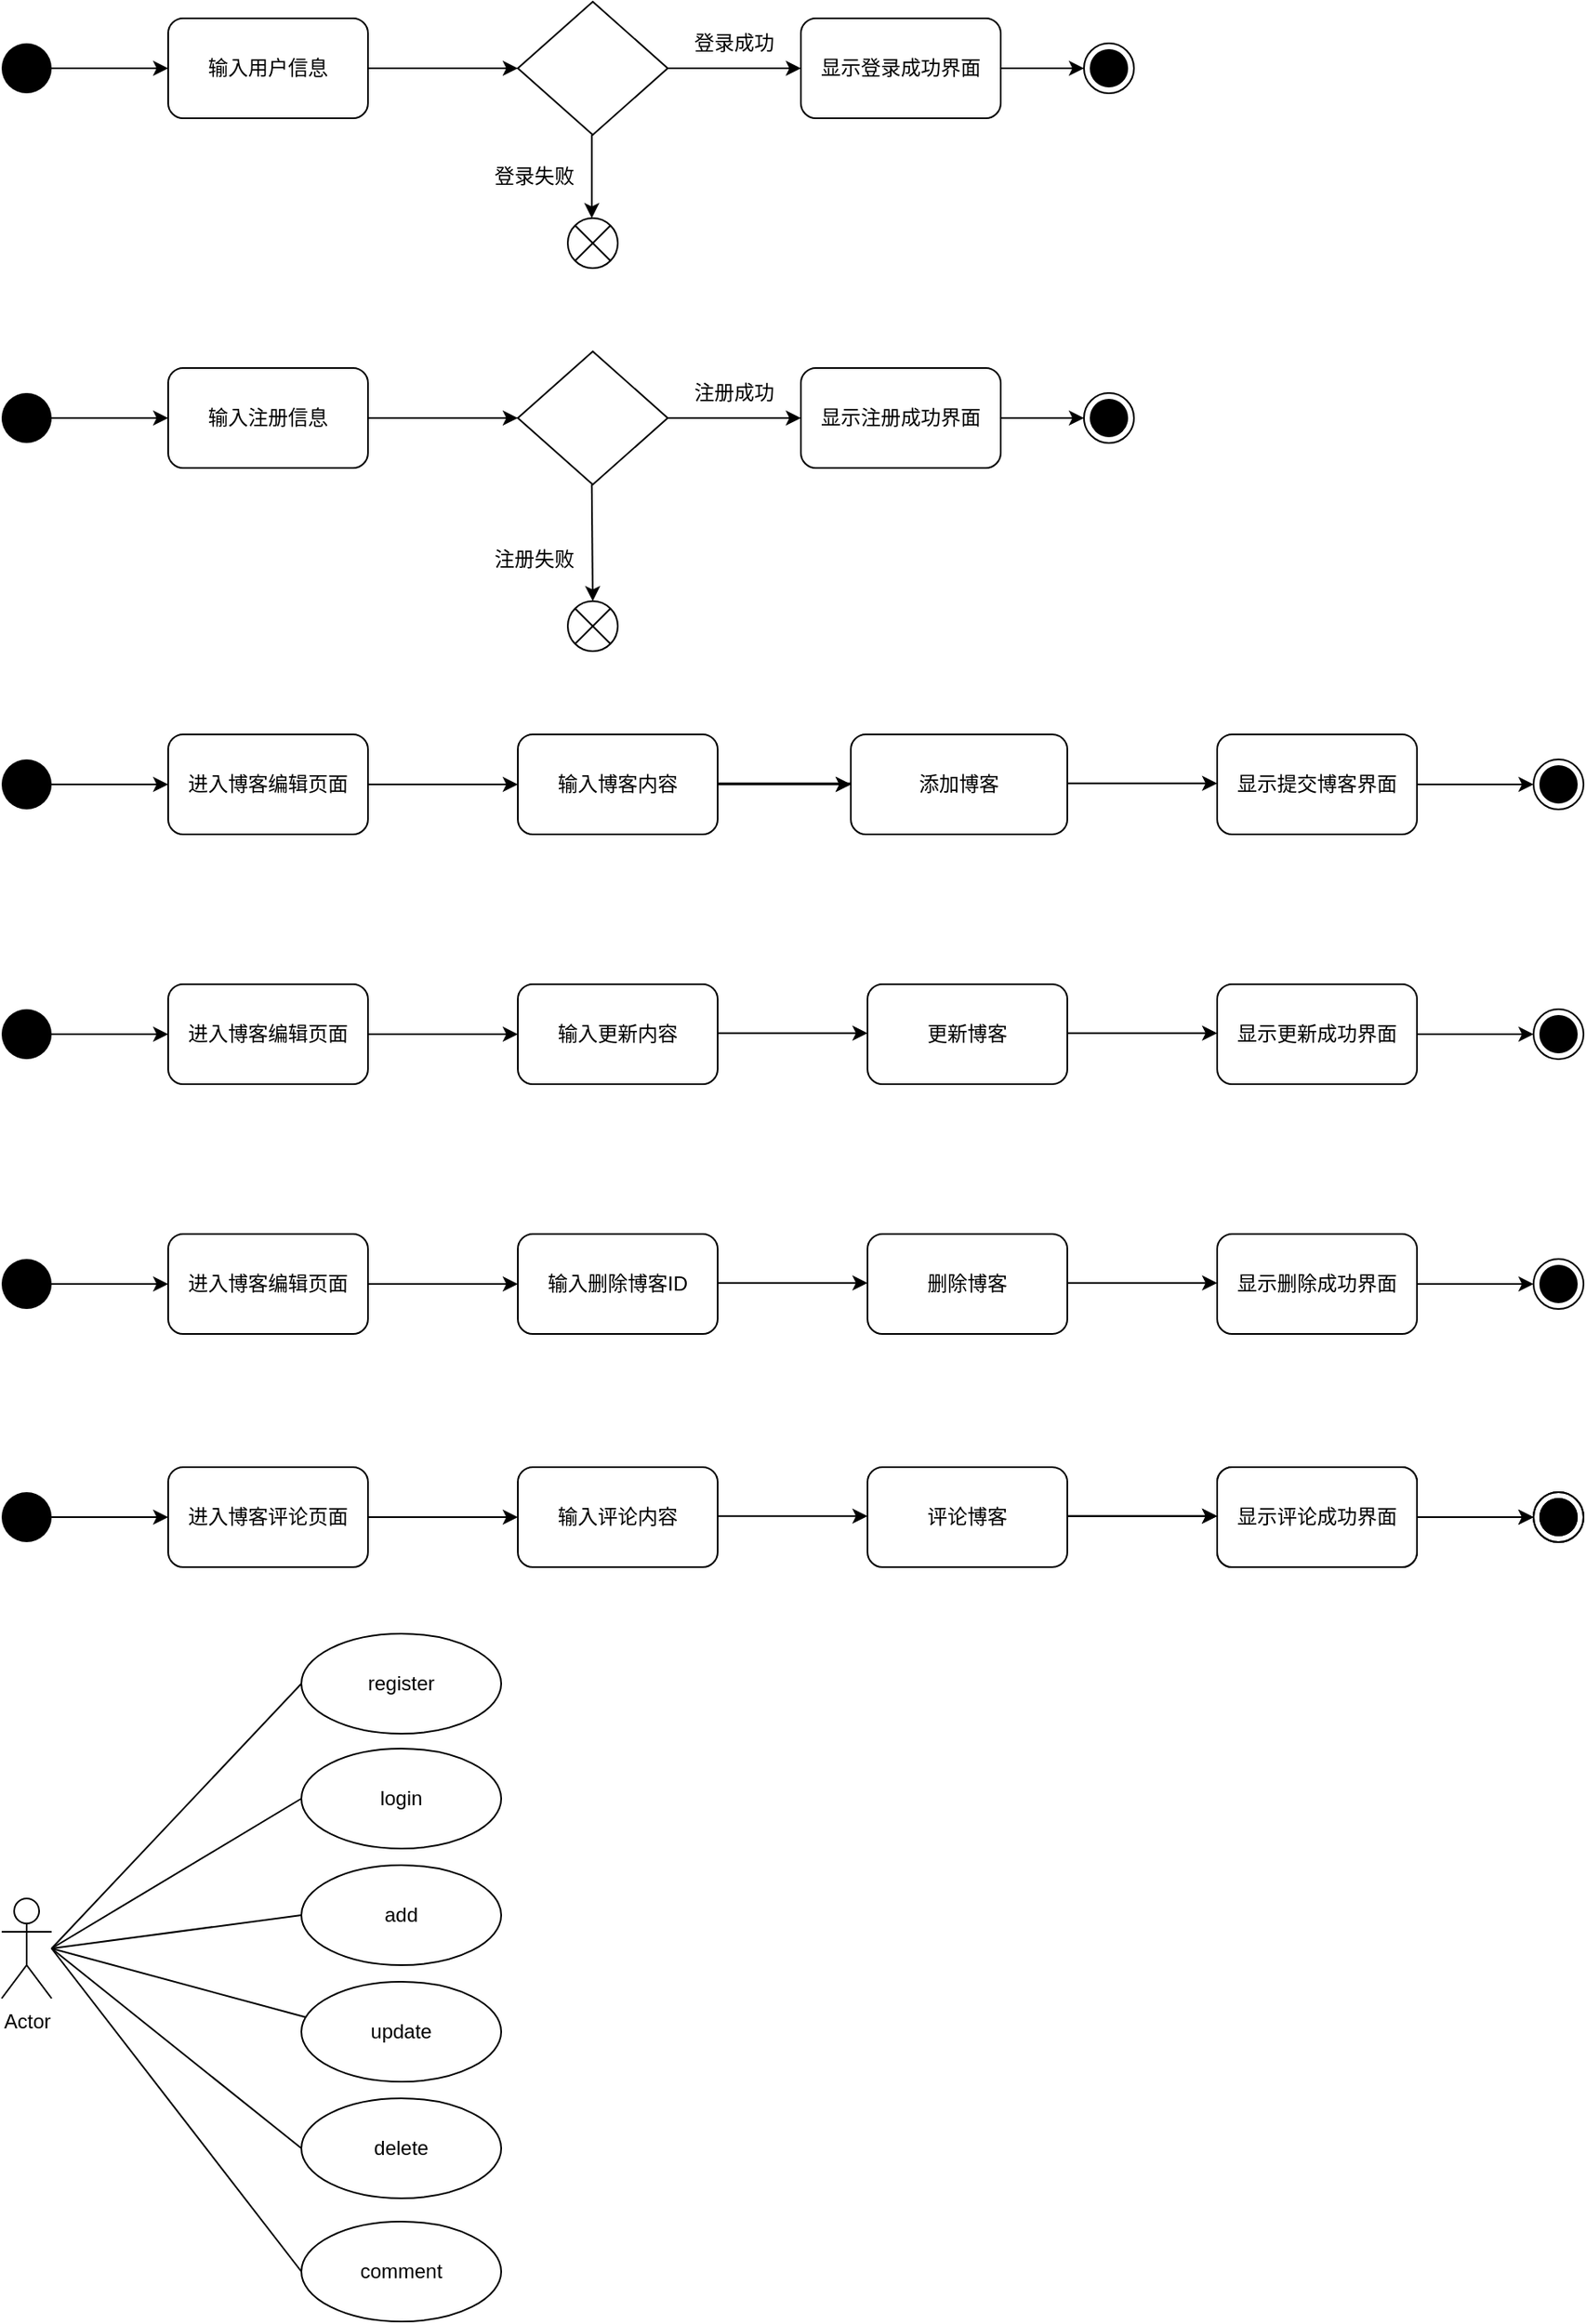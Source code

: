 <mxfile version="18.1.2" type="device"><diagram id="2aYQP6GOXKLm8PQVbCp5" name="Page-1"><mxGraphModel dx="194" dy="567" grid="1" gridSize="10" guides="1" tooltips="1" connect="1" arrows="1" fold="1" page="1" pageScale="1" pageWidth="827" pageHeight="1169" math="0" shadow="0"><root><mxCell id="0"/><mxCell id="1" parent="0"/><mxCell id="UE6VuSdnq4Q2Jzbc7lMi-77" value="Actor" style="shape=umlActor;verticalLabelPosition=bottom;verticalAlign=top;html=1;outlineConnect=0;" vertex="1" parent="1"><mxGeometry x="1200" y="1219" width="30" height="60" as="geometry"/></mxCell><mxCell id="UE6VuSdnq4Q2Jzbc7lMi-78" value="" style="endArrow=none;html=1;rounded=0;entryX=0;entryY=0.5;entryDx=0;entryDy=0;" edge="1" parent="1" target="UE6VuSdnq4Q2Jzbc7lMi-82"><mxGeometry width="50" height="50" relative="1" as="geometry"><mxPoint x="1230" y="1249" as="sourcePoint"/><mxPoint x="1380" y="1119" as="targetPoint"/></mxGeometry></mxCell><mxCell id="UE6VuSdnq4Q2Jzbc7lMi-79" value="" style="endArrow=none;html=1;rounded=0;entryX=0.021;entryY=0.354;entryDx=0;entryDy=0;entryPerimeter=0;" edge="1" parent="1" target="UE6VuSdnq4Q2Jzbc7lMi-86"><mxGeometry width="50" height="50" relative="1" as="geometry"><mxPoint x="1230" y="1249" as="sourcePoint"/><mxPoint x="1360" y="1339" as="targetPoint"/></mxGeometry></mxCell><mxCell id="UE6VuSdnq4Q2Jzbc7lMi-80" value="" style="endArrow=none;html=1;rounded=0;entryX=0;entryY=0.5;entryDx=0;entryDy=0;" edge="1" parent="1" target="UE6VuSdnq4Q2Jzbc7lMi-85"><mxGeometry width="50" height="50" relative="1" as="geometry"><mxPoint x="1230" y="1249" as="sourcePoint"/><mxPoint x="1370" y="1239" as="targetPoint"/></mxGeometry></mxCell><mxCell id="UE6VuSdnq4Q2Jzbc7lMi-81" value="" style="endArrow=none;html=1;rounded=0;entryX=0;entryY=0.5;entryDx=0;entryDy=0;" edge="1" parent="1" target="UE6VuSdnq4Q2Jzbc7lMi-91"><mxGeometry width="50" height="50" relative="1" as="geometry"><mxPoint x="1230" y="1249" as="sourcePoint"/><mxPoint x="1380.0" y="1159" as="targetPoint"/></mxGeometry></mxCell><mxCell id="UE6VuSdnq4Q2Jzbc7lMi-82" value="register" style="ellipse;whiteSpace=wrap;html=1;" vertex="1" parent="1"><mxGeometry x="1380" y="1060" width="120" height="60" as="geometry"/></mxCell><mxCell id="UE6VuSdnq4Q2Jzbc7lMi-85" value="add" style="ellipse;whiteSpace=wrap;html=1;" vertex="1" parent="1"><mxGeometry x="1380" y="1199" width="120" height="60" as="geometry"/></mxCell><mxCell id="UE6VuSdnq4Q2Jzbc7lMi-86" value="update" style="ellipse;whiteSpace=wrap;html=1;" vertex="1" parent="1"><mxGeometry x="1380" y="1269" width="120" height="60" as="geometry"/></mxCell><mxCell id="UE6VuSdnq4Q2Jzbc7lMi-87" value="" style="endArrow=none;html=1;rounded=0;entryX=0;entryY=0.5;entryDx=0;entryDy=0;" edge="1" parent="1" target="UE6VuSdnq4Q2Jzbc7lMi-88"><mxGeometry width="50" height="50" relative="1" as="geometry"><mxPoint x="1230" y="1249" as="sourcePoint"/><mxPoint x="1380" y="1369" as="targetPoint"/></mxGeometry></mxCell><mxCell id="UE6VuSdnq4Q2Jzbc7lMi-88" value="delete" style="ellipse;whiteSpace=wrap;html=1;" vertex="1" parent="1"><mxGeometry x="1380" y="1339" width="120" height="60" as="geometry"/></mxCell><mxCell id="UE6VuSdnq4Q2Jzbc7lMi-89" value="" style="endArrow=none;html=1;rounded=0;entryX=0;entryY=0.5;entryDx=0;entryDy=0;" edge="1" parent="1" target="UE6VuSdnq4Q2Jzbc7lMi-90"><mxGeometry width="50" height="50" relative="1" as="geometry"><mxPoint x="1230" y="1249" as="sourcePoint"/><mxPoint x="1380" y="1449" as="targetPoint"/></mxGeometry></mxCell><mxCell id="UE6VuSdnq4Q2Jzbc7lMi-90" value="comment" style="ellipse;whiteSpace=wrap;html=1;" vertex="1" parent="1"><mxGeometry x="1380" y="1413" width="120" height="60" as="geometry"/></mxCell><mxCell id="UE6VuSdnq4Q2Jzbc7lMi-91" value="login" style="ellipse;whiteSpace=wrap;html=1;" vertex="1" parent="1"><mxGeometry x="1380" y="1129" width="120" height="60" as="geometry"/></mxCell><mxCell id="UE6VuSdnq4Q2Jzbc7lMi-2" style="edgeStyle=orthogonalEdgeStyle;rounded=0;orthogonalLoop=1;jettySize=auto;html=1;entryX=0;entryY=0.5;entryDx=0;entryDy=0;" edge="1" parent="1" source="UE6VuSdnq4Q2Jzbc7lMi-3"><mxGeometry relative="1" as="geometry"><mxPoint x="1300.0" y="120.0" as="targetPoint"/></mxGeometry></mxCell><mxCell id="UE6VuSdnq4Q2Jzbc7lMi-3" value="" style="ellipse;fillColor=#000000;strokeColor=none;fontSize=16;" vertex="1" parent="1"><mxGeometry x="1200" y="105" width="30" height="30" as="geometry"/></mxCell><mxCell id="UE6VuSdnq4Q2Jzbc7lMi-6" value="" style="ellipse;html=1;shape=endState;fillColor=#000000;strokeColor=#000000;fontSize=12;" vertex="1" parent="1"><mxGeometry x="1850" y="105" width="30" height="30" as="geometry"/></mxCell><mxCell id="UE6VuSdnq4Q2Jzbc7lMi-7" style="edgeStyle=orthogonalEdgeStyle;rounded=0;orthogonalLoop=1;jettySize=auto;html=1;entryX=0;entryY=0.5;entryDx=0;entryDy=0;" edge="1" parent="1" source="UE6VuSdnq4Q2Jzbc7lMi-8" target="UE6VuSdnq4Q2Jzbc7lMi-6"><mxGeometry relative="1" as="geometry"/></mxCell><mxCell id="UE6VuSdnq4Q2Jzbc7lMi-8" value="显示登录成功界面" style="rounded=1;whiteSpace=wrap;html=1;" vertex="1" parent="1"><mxGeometry x="1680" y="90" width="120" height="60" as="geometry"/></mxCell><mxCell id="UE6VuSdnq4Q2Jzbc7lMi-9" value="输入用户信息" style="rounded=1;whiteSpace=wrap;html=1;" vertex="1" parent="1"><mxGeometry x="1300" y="90" width="120" height="60" as="geometry"/></mxCell><mxCell id="UE6VuSdnq4Q2Jzbc7lMi-25" value="" style="endArrow=classic;html=1;rounded=0;exitX=1;exitY=0.5;exitDx=0;exitDy=0;exitPerimeter=0;entryX=0;entryY=0.5;entryDx=0;entryDy=0;" edge="1" parent="1" source="UE6VuSdnq4Q2Jzbc7lMi-9" target="UE6VuSdnq4Q2Jzbc7lMi-26"><mxGeometry width="50" height="50" relative="1" as="geometry"><mxPoint x="1368" y="119" as="sourcePoint"/><mxPoint x="1368" y="179" as="targetPoint"/></mxGeometry></mxCell><mxCell id="UE6VuSdnq4Q2Jzbc7lMi-26" value="" style="rhombus;whiteSpace=wrap;html=1;" vertex="1" parent="1"><mxGeometry x="1510" y="80" width="90" height="80" as="geometry"/></mxCell><mxCell id="UE6VuSdnq4Q2Jzbc7lMi-28" value="" style="endArrow=classic;html=1;rounded=0;entryX=0;entryY=0.5;entryDx=0;entryDy=0;" edge="1" parent="1" target="UE6VuSdnq4Q2Jzbc7lMi-8"><mxGeometry width="50" height="50" relative="1" as="geometry"><mxPoint x="1600" y="120" as="sourcePoint"/><mxPoint x="1634.0" y="119.41" as="targetPoint"/></mxGeometry></mxCell><mxCell id="UE6VuSdnq4Q2Jzbc7lMi-27" value="" style="endArrow=classic;html=1;rounded=0;" edge="1" parent="1"><mxGeometry width="50" height="50" relative="1" as="geometry"><mxPoint x="1554.41" y="160" as="sourcePoint"/><mxPoint x="1554.41" y="210" as="targetPoint"/></mxGeometry></mxCell><mxCell id="UE6VuSdnq4Q2Jzbc7lMi-62" value="登录成功" style="text;html=1;strokeColor=none;fillColor=none;align=center;verticalAlign=middle;whiteSpace=wrap;rounded=0;fontSize=12;" vertex="1" parent="1"><mxGeometry x="1610" y="90" width="60" height="30" as="geometry"/></mxCell><mxCell id="UE6VuSdnq4Q2Jzbc7lMi-63" value="登录失败" style="text;html=1;strokeColor=none;fillColor=none;align=center;verticalAlign=middle;whiteSpace=wrap;rounded=0;fontSize=12;" vertex="1" parent="1"><mxGeometry x="1490" y="170" width="60" height="30" as="geometry"/></mxCell><mxCell id="UE6VuSdnq4Q2Jzbc7lMi-31" style="edgeStyle=orthogonalEdgeStyle;rounded=0;orthogonalLoop=1;jettySize=auto;html=1;entryX=0;entryY=0.5;entryDx=0;entryDy=0;" edge="1" parent="1" source="UE6VuSdnq4Q2Jzbc7lMi-32"><mxGeometry relative="1" as="geometry"><mxPoint x="1300.0" y="330.0" as="targetPoint"/></mxGeometry></mxCell><mxCell id="UE6VuSdnq4Q2Jzbc7lMi-32" value="" style="ellipse;fillColor=#000000;strokeColor=none;fontSize=16;" vertex="1" parent="1"><mxGeometry x="1200" y="315" width="30" height="30" as="geometry"/></mxCell><mxCell id="UE6VuSdnq4Q2Jzbc7lMi-37" value="输入注册信息" style="rounded=1;whiteSpace=wrap;html=1;" vertex="1" parent="1"><mxGeometry x="1300" y="300" width="120" height="60" as="geometry"/></mxCell><mxCell id="UE6VuSdnq4Q2Jzbc7lMi-38" value="" style="endArrow=classic;html=1;rounded=0;exitX=1;exitY=0.5;exitDx=0;exitDy=0;exitPerimeter=0;entryX=0;entryY=0.5;entryDx=0;entryDy=0;" edge="1" parent="1" source="UE6VuSdnq4Q2Jzbc7lMi-37" target="UE6VuSdnq4Q2Jzbc7lMi-57"><mxGeometry width="50" height="50" relative="1" as="geometry"><mxPoint x="1368" y="329" as="sourcePoint"/><mxPoint x="1510.0" y="330" as="targetPoint"/></mxGeometry></mxCell><mxCell id="UE6VuSdnq4Q2Jzbc7lMi-54" value="" style="ellipse;html=1;shape=endState;fillColor=#000000;strokeColor=#000000;fontSize=12;" vertex="1" parent="1"><mxGeometry x="1850" y="315" width="30" height="30" as="geometry"/></mxCell><mxCell id="UE6VuSdnq4Q2Jzbc7lMi-55" style="edgeStyle=orthogonalEdgeStyle;rounded=0;orthogonalLoop=1;jettySize=auto;html=1;entryX=0;entryY=0.5;entryDx=0;entryDy=0;" edge="1" parent="1" source="UE6VuSdnq4Q2Jzbc7lMi-56" target="UE6VuSdnq4Q2Jzbc7lMi-54"><mxGeometry relative="1" as="geometry"/></mxCell><mxCell id="UE6VuSdnq4Q2Jzbc7lMi-56" value="显示注册成功界面" style="rounded=1;whiteSpace=wrap;html=1;" vertex="1" parent="1"><mxGeometry x="1680" y="300" width="120" height="60" as="geometry"/></mxCell><mxCell id="UE6VuSdnq4Q2Jzbc7lMi-57" value="" style="rhombus;whiteSpace=wrap;html=1;" vertex="1" parent="1"><mxGeometry x="1510" y="290" width="90" height="80" as="geometry"/></mxCell><mxCell id="UE6VuSdnq4Q2Jzbc7lMi-58" value="" style="endArrow=classic;html=1;rounded=0;entryX=0;entryY=0.5;entryDx=0;entryDy=0;" edge="1" parent="1" target="UE6VuSdnq4Q2Jzbc7lMi-56"><mxGeometry width="50" height="50" relative="1" as="geometry"><mxPoint x="1600" y="330.0" as="sourcePoint"/><mxPoint x="474.0" y="289.41" as="targetPoint"/></mxGeometry></mxCell><mxCell id="UE6VuSdnq4Q2Jzbc7lMi-59" value="" style="endArrow=classic;html=1;rounded=0;" edge="1" parent="1"><mxGeometry width="50" height="50" relative="1" as="geometry"><mxPoint x="1554.41" y="370.0" as="sourcePoint"/><mxPoint x="1555" y="440" as="targetPoint"/></mxGeometry></mxCell><mxCell id="UE6VuSdnq4Q2Jzbc7lMi-64" value="注册成功" style="text;html=1;strokeColor=none;fillColor=none;align=center;verticalAlign=middle;whiteSpace=wrap;rounded=0;fontSize=12;" vertex="1" parent="1"><mxGeometry x="1610" y="300" width="60" height="30" as="geometry"/></mxCell><mxCell id="UE6VuSdnq4Q2Jzbc7lMi-65" value="注册失败" style="text;html=1;strokeColor=none;fillColor=none;align=center;verticalAlign=middle;whiteSpace=wrap;rounded=0;fontSize=12;" vertex="1" parent="1"><mxGeometry x="1490" y="400" width="60" height="30" as="geometry"/></mxCell><mxCell id="UE6VuSdnq4Q2Jzbc7lMi-45" style="edgeStyle=orthogonalEdgeStyle;rounded=0;orthogonalLoop=1;jettySize=auto;html=1;entryX=0;entryY=0.5;entryDx=0;entryDy=0;" edge="1" parent="1" source="UE6VuSdnq4Q2Jzbc7lMi-46"><mxGeometry relative="1" as="geometry"><mxPoint x="1300.0" y="550.0" as="targetPoint"/></mxGeometry></mxCell><mxCell id="UE6VuSdnq4Q2Jzbc7lMi-46" value="" style="ellipse;fillColor=#000000;strokeColor=none;fontSize=16;" vertex="1" parent="1"><mxGeometry x="1200" y="535" width="30" height="30" as="geometry"/></mxCell><mxCell id="UE6VuSdnq4Q2Jzbc7lMi-48" style="edgeStyle=orthogonalEdgeStyle;rounded=0;orthogonalLoop=1;jettySize=auto;html=1;" edge="1" parent="1"><mxGeometry relative="1" as="geometry"><mxPoint x="2030" y="550" as="sourcePoint"/><mxPoint x="2120" y="550" as="targetPoint"/></mxGeometry></mxCell><mxCell id="UE6VuSdnq4Q2Jzbc7lMi-51" value="进入博客编辑页面" style="rounded=1;whiteSpace=wrap;html=1;" vertex="1" parent="1"><mxGeometry x="1300" y="520" width="120" height="60" as="geometry"/></mxCell><mxCell id="UE6VuSdnq4Q2Jzbc7lMi-52" value="" style="endArrow=classic;html=1;rounded=0;exitX=1;exitY=0.5;exitDx=0;exitDy=0;exitPerimeter=0;" edge="1" parent="1" source="UE6VuSdnq4Q2Jzbc7lMi-51"><mxGeometry width="50" height="50" relative="1" as="geometry"><mxPoint x="1368" y="549" as="sourcePoint"/><mxPoint x="1510.0" y="550" as="targetPoint"/></mxGeometry></mxCell><mxCell id="UE6VuSdnq4Q2Jzbc7lMi-96" value="" style="ellipse;html=1;shape=endState;fillColor=#000000;strokeColor=#000000;fontSize=12;" vertex="1" parent="1"><mxGeometry x="2120" y="535" width="30" height="30" as="geometry"/></mxCell><mxCell id="UE6VuSdnq4Q2Jzbc7lMi-98" value="显示提交博客界面" style="rounded=1;whiteSpace=wrap;html=1;" vertex="1" parent="1"><mxGeometry x="1930" y="520" width="120" height="60" as="geometry"/></mxCell><mxCell id="UE6VuSdnq4Q2Jzbc7lMi-99" value="" style="endArrow=classic;html=1;rounded=0;exitX=1;exitY=0.5;exitDx=0;exitDy=0;exitPerimeter=0;" edge="1" parent="1"><mxGeometry width="50" height="50" relative="1" as="geometry"><mxPoint x="1840.0" y="549.41" as="sourcePoint"/><mxPoint x="1930.0" y="549.41" as="targetPoint"/></mxGeometry></mxCell><mxCell id="UE6VuSdnq4Q2Jzbc7lMi-100" value="" style="shape=sumEllipse;perimeter=ellipsePerimeter;whiteSpace=wrap;html=1;backgroundOutline=1;" vertex="1" parent="1"><mxGeometry x="1540" y="440" width="30" height="30" as="geometry"/></mxCell><mxCell id="UE6VuSdnq4Q2Jzbc7lMi-101" value="" style="shape=sumEllipse;perimeter=ellipsePerimeter;whiteSpace=wrap;html=1;backgroundOutline=1;" vertex="1" parent="1"><mxGeometry x="1540" y="210" width="30" height="30" as="geometry"/></mxCell><mxCell id="UE6VuSdnq4Q2Jzbc7lMi-102" style="edgeStyle=orthogonalEdgeStyle;rounded=0;orthogonalLoop=1;jettySize=auto;html=1;entryX=0;entryY=0.5;entryDx=0;entryDy=0;" edge="1" parent="1" source="UE6VuSdnq4Q2Jzbc7lMi-103"><mxGeometry relative="1" as="geometry"><mxPoint x="1300.0" y="700" as="targetPoint"/></mxGeometry></mxCell><mxCell id="UE6VuSdnq4Q2Jzbc7lMi-103" value="" style="ellipse;fillColor=#000000;strokeColor=none;fontSize=16;" vertex="1" parent="1"><mxGeometry x="1200" y="685" width="30" height="30" as="geometry"/></mxCell><mxCell id="UE6VuSdnq4Q2Jzbc7lMi-104" style="edgeStyle=orthogonalEdgeStyle;rounded=0;orthogonalLoop=1;jettySize=auto;html=1;" edge="1" parent="1"><mxGeometry relative="1" as="geometry"><mxPoint x="2030" y="700" as="sourcePoint"/><mxPoint x="2120" y="700" as="targetPoint"/></mxGeometry></mxCell><mxCell id="UE6VuSdnq4Q2Jzbc7lMi-105" value="更新博客" style="rounded=1;whiteSpace=wrap;html=1;" vertex="1" parent="1"><mxGeometry x="1720" y="670" width="120" height="60" as="geometry"/></mxCell><mxCell id="UE6VuSdnq4Q2Jzbc7lMi-106" value="进入博客编辑页面" style="rounded=1;whiteSpace=wrap;html=1;" vertex="1" parent="1"><mxGeometry x="1300" y="670" width="120" height="60" as="geometry"/></mxCell><mxCell id="UE6VuSdnq4Q2Jzbc7lMi-107" value="" style="endArrow=classic;html=1;rounded=0;exitX=1;exitY=0.5;exitDx=0;exitDy=0;exitPerimeter=0;" edge="1" parent="1" source="UE6VuSdnq4Q2Jzbc7lMi-106"><mxGeometry width="50" height="50" relative="1" as="geometry"><mxPoint x="1368" y="699" as="sourcePoint"/><mxPoint x="1510.0" y="700" as="targetPoint"/></mxGeometry></mxCell><mxCell id="UE6VuSdnq4Q2Jzbc7lMi-108" value="" style="ellipse;html=1;shape=endState;fillColor=#000000;strokeColor=#000000;fontSize=12;" vertex="1" parent="1"><mxGeometry x="2120" y="685" width="30" height="30" as="geometry"/></mxCell><mxCell id="UE6VuSdnq4Q2Jzbc7lMi-109" value="显示更新成功界面" style="rounded=1;whiteSpace=wrap;html=1;" vertex="1" parent="1"><mxGeometry x="1930" y="670" width="120" height="60" as="geometry"/></mxCell><mxCell id="UE6VuSdnq4Q2Jzbc7lMi-110" value="" style="endArrow=classic;html=1;rounded=0;exitX=1;exitY=0.5;exitDx=0;exitDy=0;exitPerimeter=0;" edge="1" parent="1"><mxGeometry width="50" height="50" relative="1" as="geometry"><mxPoint x="1840" y="699.41" as="sourcePoint"/><mxPoint x="1930" y="699.41" as="targetPoint"/></mxGeometry></mxCell><mxCell id="UE6VuSdnq4Q2Jzbc7lMi-114" style="edgeStyle=orthogonalEdgeStyle;rounded=0;orthogonalLoop=1;jettySize=auto;html=1;entryX=0;entryY=0.5;entryDx=0;entryDy=0;" edge="1" parent="1" source="UE6VuSdnq4Q2Jzbc7lMi-115"><mxGeometry relative="1" as="geometry"><mxPoint x="1300.0" y="850" as="targetPoint"/></mxGeometry></mxCell><mxCell id="UE6VuSdnq4Q2Jzbc7lMi-115" value="" style="ellipse;fillColor=#000000;strokeColor=none;fontSize=16;" vertex="1" parent="1"><mxGeometry x="1200" y="835" width="30" height="30" as="geometry"/></mxCell><mxCell id="UE6VuSdnq4Q2Jzbc7lMi-116" style="edgeStyle=orthogonalEdgeStyle;rounded=0;orthogonalLoop=1;jettySize=auto;html=1;" edge="1" parent="1"><mxGeometry relative="1" as="geometry"><mxPoint x="2030" y="850" as="sourcePoint"/><mxPoint x="2120" y="850" as="targetPoint"/></mxGeometry></mxCell><mxCell id="UE6VuSdnq4Q2Jzbc7lMi-117" value="删除博客" style="rounded=1;whiteSpace=wrap;html=1;" vertex="1" parent="1"><mxGeometry x="1720" y="820" width="120" height="60" as="geometry"/></mxCell><mxCell id="UE6VuSdnq4Q2Jzbc7lMi-118" value="进入博客编辑页面" style="rounded=1;whiteSpace=wrap;html=1;" vertex="1" parent="1"><mxGeometry x="1300" y="820" width="120" height="60" as="geometry"/></mxCell><mxCell id="UE6VuSdnq4Q2Jzbc7lMi-119" value="" style="endArrow=classic;html=1;rounded=0;exitX=1;exitY=0.5;exitDx=0;exitDy=0;exitPerimeter=0;" edge="1" parent="1" source="UE6VuSdnq4Q2Jzbc7lMi-118"><mxGeometry width="50" height="50" relative="1" as="geometry"><mxPoint x="1368" y="849" as="sourcePoint"/><mxPoint x="1510.0" y="850" as="targetPoint"/></mxGeometry></mxCell><mxCell id="UE6VuSdnq4Q2Jzbc7lMi-120" value="" style="ellipse;html=1;shape=endState;fillColor=#000000;strokeColor=#000000;fontSize=12;" vertex="1" parent="1"><mxGeometry x="2120" y="835" width="30" height="30" as="geometry"/></mxCell><mxCell id="UE6VuSdnq4Q2Jzbc7lMi-121" value="显示删除成功界面" style="rounded=1;whiteSpace=wrap;html=1;" vertex="1" parent="1"><mxGeometry x="1930" y="820" width="120" height="60" as="geometry"/></mxCell><mxCell id="UE6VuSdnq4Q2Jzbc7lMi-122" value="" style="endArrow=classic;html=1;rounded=0;exitX=1;exitY=0.5;exitDx=0;exitDy=0;exitPerimeter=0;" edge="1" parent="1"><mxGeometry width="50" height="50" relative="1" as="geometry"><mxPoint x="1840" y="849.41" as="sourcePoint"/><mxPoint x="1930" y="849.41" as="targetPoint"/></mxGeometry></mxCell><mxCell id="UE6VuSdnq4Q2Jzbc7lMi-123" style="edgeStyle=orthogonalEdgeStyle;rounded=0;orthogonalLoop=1;jettySize=auto;html=1;entryX=0;entryY=0.5;entryDx=0;entryDy=0;" edge="1" parent="1" source="UE6VuSdnq4Q2Jzbc7lMi-124"><mxGeometry relative="1" as="geometry"><mxPoint x="1300.0" y="990" as="targetPoint"/></mxGeometry></mxCell><mxCell id="UE6VuSdnq4Q2Jzbc7lMi-124" value="" style="ellipse;fillColor=#000000;strokeColor=none;fontSize=16;" vertex="1" parent="1"><mxGeometry x="1200" y="975" width="30" height="30" as="geometry"/></mxCell><mxCell id="UE6VuSdnq4Q2Jzbc7lMi-125" style="edgeStyle=orthogonalEdgeStyle;rounded=0;orthogonalLoop=1;jettySize=auto;html=1;" edge="1" parent="1"><mxGeometry relative="1" as="geometry"><mxPoint x="2030" y="990" as="sourcePoint"/><mxPoint x="2120" y="990" as="targetPoint"/></mxGeometry></mxCell><mxCell id="UE6VuSdnq4Q2Jzbc7lMi-126" value="评论博客" style="rounded=1;whiteSpace=wrap;html=1;" vertex="1" parent="1"><mxGeometry x="1720" y="960" width="120" height="60" as="geometry"/></mxCell><mxCell id="UE6VuSdnq4Q2Jzbc7lMi-127" value="进入博客评论页面" style="rounded=1;whiteSpace=wrap;html=1;" vertex="1" parent="1"><mxGeometry x="1300" y="960" width="120" height="60" as="geometry"/></mxCell><mxCell id="UE6VuSdnq4Q2Jzbc7lMi-128" value="" style="endArrow=classic;html=1;rounded=0;exitX=1;exitY=0.5;exitDx=0;exitDy=0;exitPerimeter=0;" edge="1" parent="1" source="UE6VuSdnq4Q2Jzbc7lMi-127"><mxGeometry width="50" height="50" relative="1" as="geometry"><mxPoint x="1368" y="989" as="sourcePoint"/><mxPoint x="1510.0" y="990" as="targetPoint"/></mxGeometry></mxCell><mxCell id="UE6VuSdnq4Q2Jzbc7lMi-129" value="" style="ellipse;html=1;shape=endState;fillColor=#000000;strokeColor=#000000;fontSize=12;" vertex="1" parent="1"><mxGeometry x="2120" y="975" width="30" height="30" as="geometry"/></mxCell><mxCell id="UE6VuSdnq4Q2Jzbc7lMi-130" value="显示评论成功界面" style="rounded=1;whiteSpace=wrap;html=1;" vertex="1" parent="1"><mxGeometry x="1930" y="960" width="120" height="60" as="geometry"/></mxCell><mxCell id="UE6VuSdnq4Q2Jzbc7lMi-131" value="" style="endArrow=classic;html=1;rounded=0;exitX=1;exitY=0.5;exitDx=0;exitDy=0;exitPerimeter=0;" edge="1" parent="1"><mxGeometry width="50" height="50" relative="1" as="geometry"><mxPoint x="1840" y="989.41" as="sourcePoint"/><mxPoint x="1930" y="989.41" as="targetPoint"/></mxGeometry></mxCell><mxCell id="UE6VuSdnq4Q2Jzbc7lMi-139" value="" style="edgeStyle=orthogonalEdgeStyle;rounded=0;orthogonalLoop=1;jettySize=auto;html=1;" edge="1" parent="1" source="UE6VuSdnq4Q2Jzbc7lMi-132" target="UE6VuSdnq4Q2Jzbc7lMi-138"><mxGeometry relative="1" as="geometry"/></mxCell><mxCell id="UE6VuSdnq4Q2Jzbc7lMi-142" value="" style="edgeStyle=orthogonalEdgeStyle;rounded=0;orthogonalLoop=1;jettySize=auto;html=1;" edge="1" parent="1" source="UE6VuSdnq4Q2Jzbc7lMi-132"><mxGeometry relative="1" as="geometry"><mxPoint x="1710" y="550" as="targetPoint"/></mxGeometry></mxCell><mxCell id="UE6VuSdnq4Q2Jzbc7lMi-132" value="输入博客内容" style="rounded=1;whiteSpace=wrap;html=1;" vertex="1" parent="1"><mxGeometry x="1510" y="520" width="120" height="60" as="geometry"/></mxCell><mxCell id="UE6VuSdnq4Q2Jzbc7lMi-133" value="" style="endArrow=classic;html=1;rounded=0;exitX=1;exitY=0.5;exitDx=0;exitDy=0;exitPerimeter=0;" edge="1" parent="1"><mxGeometry width="50" height="50" relative="1" as="geometry"><mxPoint x="1630.0" y="549.41" as="sourcePoint"/><mxPoint x="1720.0" y="549.41" as="targetPoint"/></mxGeometry></mxCell><mxCell id="UE6VuSdnq4Q2Jzbc7lMi-134" style="edgeStyle=orthogonalEdgeStyle;rounded=0;orthogonalLoop=1;jettySize=auto;html=1;" edge="1" parent="1"><mxGeometry relative="1" as="geometry"><mxPoint x="2030" y="990" as="sourcePoint"/><mxPoint x="2120" y="990" as="targetPoint"/></mxGeometry></mxCell><mxCell id="UE6VuSdnq4Q2Jzbc7lMi-135" value="" style="ellipse;html=1;shape=endState;fillColor=#000000;strokeColor=#000000;fontSize=12;" vertex="1" parent="1"><mxGeometry x="2120" y="975" width="30" height="30" as="geometry"/></mxCell><mxCell id="UE6VuSdnq4Q2Jzbc7lMi-136" value="显示评论成功界面" style="rounded=1;whiteSpace=wrap;html=1;" vertex="1" parent="1"><mxGeometry x="1930" y="960" width="120" height="60" as="geometry"/></mxCell><mxCell id="UE6VuSdnq4Q2Jzbc7lMi-137" value="" style="endArrow=classic;html=1;rounded=0;exitX=1;exitY=0.5;exitDx=0;exitDy=0;exitPerimeter=0;" edge="1" parent="1"><mxGeometry width="50" height="50" relative="1" as="geometry"><mxPoint x="1840" y="989.41" as="sourcePoint"/><mxPoint x="1930" y="989.41" as="targetPoint"/></mxGeometry></mxCell><mxCell id="UE6VuSdnq4Q2Jzbc7lMi-138" value="添加博客" style="rounded=1;whiteSpace=wrap;html=1;" vertex="1" parent="1"><mxGeometry x="1710" y="520" width="130" height="60" as="geometry"/></mxCell><mxCell id="UE6VuSdnq4Q2Jzbc7lMi-143" value="输入更新内容" style="rounded=1;whiteSpace=wrap;html=1;" vertex="1" parent="1"><mxGeometry x="1510" y="670" width="120" height="60" as="geometry"/></mxCell><mxCell id="UE6VuSdnq4Q2Jzbc7lMi-144" value="" style="endArrow=classic;html=1;rounded=0;exitX=1;exitY=0.5;exitDx=0;exitDy=0;exitPerimeter=0;" edge="1" parent="1"><mxGeometry width="50" height="50" relative="1" as="geometry"><mxPoint x="1630" y="699.41" as="sourcePoint"/><mxPoint x="1720" y="699.41" as="targetPoint"/></mxGeometry></mxCell><mxCell id="UE6VuSdnq4Q2Jzbc7lMi-145" value="输入删除博客ID" style="rounded=1;whiteSpace=wrap;html=1;" vertex="1" parent="1"><mxGeometry x="1510" y="820" width="120" height="60" as="geometry"/></mxCell><mxCell id="UE6VuSdnq4Q2Jzbc7lMi-146" value="" style="endArrow=classic;html=1;rounded=0;exitX=1;exitY=0.5;exitDx=0;exitDy=0;exitPerimeter=0;" edge="1" parent="1"><mxGeometry width="50" height="50" relative="1" as="geometry"><mxPoint x="1630" y="849.41" as="sourcePoint"/><mxPoint x="1720" y="849.41" as="targetPoint"/></mxGeometry></mxCell><mxCell id="UE6VuSdnq4Q2Jzbc7lMi-147" value="输入评论内容" style="rounded=1;whiteSpace=wrap;html=1;" vertex="1" parent="1"><mxGeometry x="1510" y="960" width="120" height="60" as="geometry"/></mxCell><mxCell id="UE6VuSdnq4Q2Jzbc7lMi-148" value="" style="endArrow=classic;html=1;rounded=0;exitX=1;exitY=0.5;exitDx=0;exitDy=0;exitPerimeter=0;" edge="1" parent="1"><mxGeometry width="50" height="50" relative="1" as="geometry"><mxPoint x="1630" y="989.41" as="sourcePoint"/><mxPoint x="1720" y="989.41" as="targetPoint"/></mxGeometry></mxCell></root></mxGraphModel></diagram></mxfile>